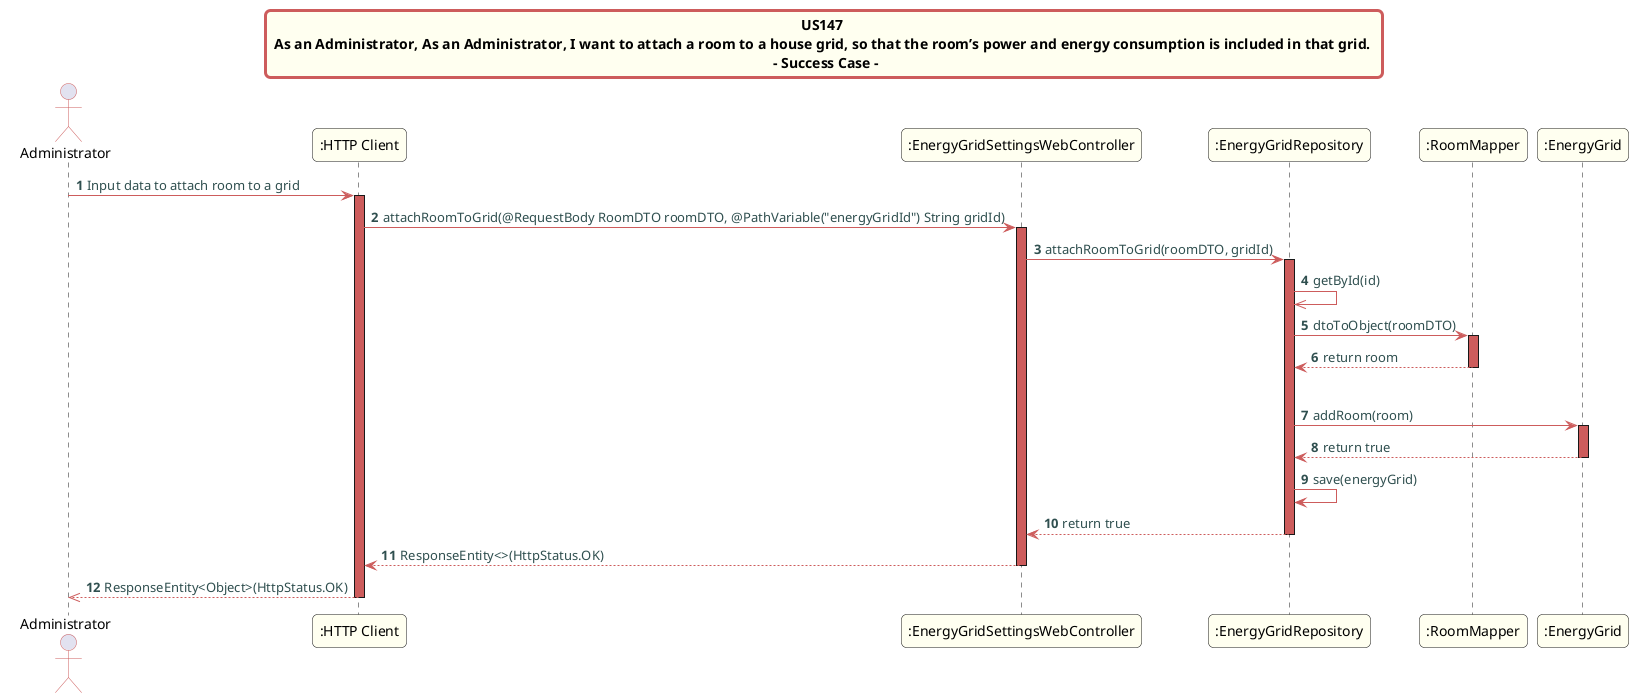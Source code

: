 @startuml
skinparam titleBorderRoundCorner 10
skinparam titleBorderThickness 3
skinparam titleBorderColor indianred
skinparam titleBackgroundColor ivory
skinparam FontName quicksand

skinparam actor {
 	BorderColor indianred
 	}

 skinparam sequence {
 	LifeLineBackgroundColor indianred
 	ParticipantBackgroundColor ivory
 }

 skinparam roundcorner 10

 skinparam component {
   arrowThickness 1
   ArrowFontName Verdana
   ArrowColor indianred
   ArrowFontColor darkslategrey
 }
title US147 \n As an Administrator, As an Administrator, I want to attach a room to a house grid, so that the room’s power and energy consumption is included in that grid.  \n - Success Case -
autonumber
actor "Administrator"
"Administrator" -> ":HTTP Client":  Input data to attach room to a grid
activate ":HTTP Client"
":HTTP Client" -> ":EnergyGridSettingsWebController":  attachRoomToGrid(@RequestBody RoomDTO roomDTO, @PathVariable("energyGridId") String gridId)
activate ":EnergyGridSettingsWebController"
":EnergyGridSettingsWebController" -> ":EnergyGridRepository": attachRoomToGrid(roomDTO, gridId)
activate ":EnergyGridRepository"
":EnergyGridRepository" ->> ":EnergyGridRepository": getById(id)
":EnergyGridRepository" -> ":RoomMapper": dtoToObject(roomDTO)
activate ":RoomMapper"
":RoomMapper" --> ":EnergyGridRepository" : return room
deactivate ":RoomMapper"
alt success
":EnergyGridRepository" -> ":EnergyGrid": addRoom(room)
activate ":EnergyGrid"
":EnergyGrid" --> ":EnergyGridRepository" : return true
deactivate ":EnergyGrid"
":EnergyGridRepository" -> ":EnergyGridRepository" : save(energyGrid)
":EnergyGridRepository" --> ":EnergyGridSettingsWebController": return true
deactivate ":EnergyGridRepository"
":EnergyGridSettingsWebController" --> ":HTTP Client": ResponseEntity<>(HttpStatus.OK)
deactivate ":EnergyGridSettingsWebController"
":HTTP Client" -->> "Administrator": ResponseEntity<Object>(HttpStatus.OK)
deactivate ":HTTP Client"
@enduml